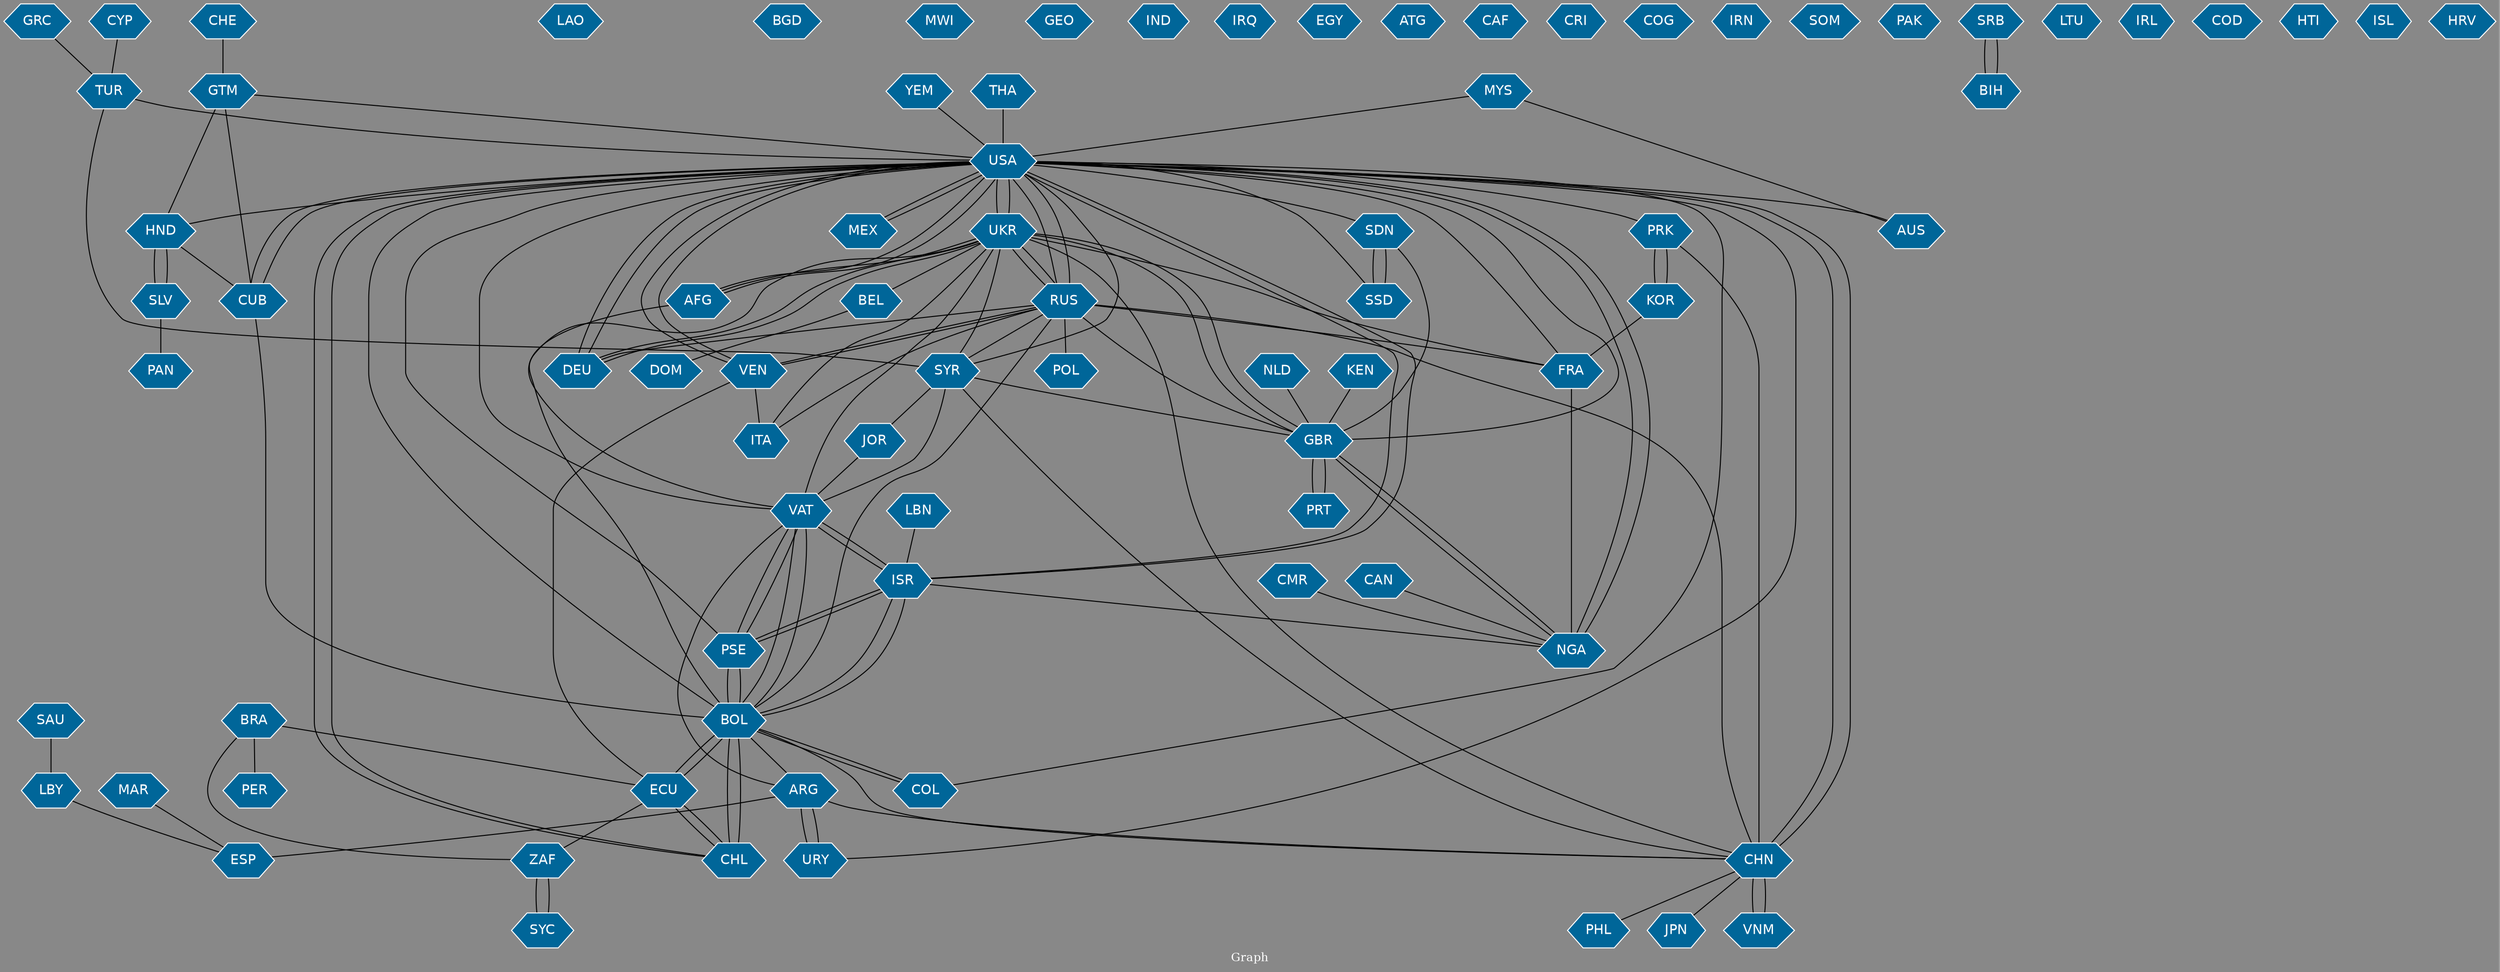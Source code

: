 // Countries together in item graph
graph {
	graph [bgcolor="#888888" fontcolor=white fontsize=12 label="Graph" outputorder=edgesfirst overlap=prism]
	node [color=white fillcolor="#006699" fontcolor=white fontname=Helvetica shape=hexagon style=filled]
	edge [arrowhead=open color=black fontcolor=white fontname=Courier fontsize=12]
		TUR [label=TUR]
		UKR [label=UKR]
		CHN [label=CHN]
		LAO [label=LAO]
		SYR [label=SYR]
		THA [label=THA]
		ITA [label=ITA]
		USA [label=USA]
		JPN [label=JPN]
		ZAF [label=ZAF]
		COL [label=COL]
		VEN [label=VEN]
		RUS [label=RUS]
		JOR [label=JOR]
		VAT [label=VAT]
		ISR [label=ISR]
		BOL [label=BOL]
		PSE [label=PSE]
		VNM [label=VNM]
		ARG [label=ARG]
		CHL [label=CHL]
		PRK [label=PRK]
		PRT [label=PRT]
		GBR [label=GBR]
		KOR [label=KOR]
		ECU [label=ECU]
		BGD [label=BGD]
		NGA [label=NGA]
		MYS [label=MYS]
		AFG [label=AFG]
		MWI [label=MWI]
		URY [label=URY]
		CUB [label=CUB]
		BRA [label=BRA]
		KEN [label=KEN]
		SYC [label=SYC]
		GEO [label=GEO]
		IND [label=IND]
		HND [label=HND]
		SLV [label=SLV]
		PER [label=PER]
		CYP [label=CYP]
		MEX [label=MEX]
		IRQ [label=IRQ]
		EGY [label=EGY]
		FRA [label=FRA]
		GTM [label=GTM]
		ATG [label=ATG]
		PAN [label=PAN]
		ESP [label=ESP]
		SAU [label=SAU]
		CAF [label=CAF]
		DEU [label=DEU]
		CRI [label=CRI]
		COG [label=COG]
		GRC [label=GRC]
		BEL [label=BEL]
		PHL [label=PHL]
		LBY [label=LBY]
		CAN [label=CAN]
		IRN [label=IRN]
		SOM [label=SOM]
		SDN [label=SDN]
		POL [label=POL]
		SSD [label=SSD]
		PAK [label=PAK]
		AUS [label=AUS]
		SRB [label=SRB]
		BIH [label=BIH]
		NLD [label=NLD]
		LBN [label=LBN]
		DOM [label=DOM]
		MAR [label=MAR]
		LTU [label=LTU]
		YEM [label=YEM]
		IRL [label=IRL]
		COD [label=COD]
		HTI [label=HTI]
		CHE [label=CHE]
		ISL [label=ISL]
		HRV [label=HRV]
		CMR [label=CMR]
			UKR -- FRA [weight=1]
			ECU -- CHL [weight=3]
			SYR -- TUR [weight=1]
			VEN -- USA [weight=8]
			ZAF -- SYC [weight=1]
			VAT -- ARG [weight=1]
			PRK -- CHN [weight=2]
			ECU -- ZAF [weight=1]
			BRA -- ECU [weight=1]
			THA -- USA [weight=2]
			USA -- COL [weight=1]
			CYP -- TUR [weight=1]
			MYS -- USA [weight=1]
			BIH -- SRB [weight=1]
			VEN -- ITA [weight=1]
			SDN -- SSD [weight=1]
			MAR -- ESP [weight=2]
			GBR -- PRT [weight=1]
			ARG -- ESP [weight=3]
			AFG -- USA [weight=5]
			SYR -- VAT [weight=2]
			PSE -- VAT [weight=1]
			BRA -- ZAF [weight=1]
			VEN -- RUS [weight=1]
			RUS -- DEU [weight=1]
			USA -- SSD [weight=1]
			VNM -- CHN [weight=1]
			BOL -- ECU [weight=2]
			KOR -- FRA [weight=1]
			ECU -- BOL [weight=2]
			USA -- NGA [weight=4]
			CUB -- BOL [weight=1]
			ITA -- UKR [weight=1]
			TUR -- USA [weight=1]
			ARG -- CHN [weight=1]
			USA -- UKR [weight=12]
			ISR -- NGA [weight=1]
			ARG -- URY [weight=1]
			KOR -- PRK [weight=3]
			USA -- AFG [weight=2]
			CHN -- USA [weight=4]
			BOL -- COL [weight=1]
			GRC -- TUR [weight=1]
			SYC -- ZAF [weight=1]
			GTM -- CUB [weight=1]
			BEL -- DOM [weight=1]
			RUS -- SYR [weight=1]
			ISR -- VAT [weight=4]
			USA -- SYR [weight=1]
			VAT -- USA [weight=1]
			RUS -- POL [weight=1]
			CHN -- JPN [weight=1]
			UKR -- USA [weight=15]
			USA -- RUS [weight=8]
			PSE -- ISR [weight=5]
			ISR -- USA [weight=3]
			USA -- HND [weight=1]
			BOL -- PSE [weight=3]
			DEU -- USA [weight=2]
			PSE -- BOL [weight=2]
			VAT -- ISR [weight=3]
			BOL -- VAT [weight=2]
			NGA -- GBR [weight=1]
			URY -- ARG [weight=1]
			UKR -- VAT [weight=1]
			CMR -- NGA [weight=1]
			KEN -- GBR [weight=1]
			ISR -- PSE [weight=3]
			VAT -- BOL [weight=4]
			CHE -- GTM [weight=1]
			MYS -- AUS [weight=1]
			CUB -- USA [weight=2]
			USA -- CHL [weight=2]
			BOL -- CHN [weight=1]
			DEU -- UKR [weight=4]
			SLV -- HND [weight=1]
			SYR -- JOR [weight=1]
			NGA -- USA [weight=2]
			BOL -- ISR [weight=1]
			SYR -- UKR [weight=1]
			UKR -- GBR [weight=2]
			MEX -- USA [weight=2]
			NLD -- GBR [weight=1]
			VEN -- ECU [weight=2]
			USA -- MEX [weight=1]
			CHN -- PHL [weight=2]
			PRK -- KOR [weight=1]
			RUS -- UKR [weight=23]
			CHN -- VNM [weight=4]
			RUS -- BOL [weight=1]
			AFG -- VAT [weight=1]
			USA -- PSE [weight=1]
			GTM -- USA [weight=2]
			CHL -- BOL [weight=8]
			COL -- BOL [weight=2]
			SLV -- PAN [weight=1]
			USA -- BOL [weight=1]
			SDN -- GBR [weight=1]
			USA -- DEU [weight=2]
			USA -- SDN [weight=1]
			USA -- PRK [weight=1]
			BOL -- UKR [weight=1]
			USA -- ISR [weight=2]
			USA -- AUS [weight=1]
			UKR -- DEU [weight=2]
			UKR -- RUS [weight=18]
			RUS -- VEN [weight=1]
			JOR -- VAT [weight=1]
			CHL -- USA [weight=3]
			SRB -- BIH [weight=1]
			HND -- CUB [weight=1]
			RUS -- FRA [weight=1]
			HND -- SLV [weight=1]
			BRA -- PER [weight=1]
			UKR -- CHN [weight=1]
			GTM -- HND [weight=1]
			PRT -- GBR [weight=1]
			CHL -- ECU [weight=3]
			CAN -- NGA [weight=1]
			LBY -- ESP [weight=1]
			GBR -- UKR [weight=1]
			BOL -- ARG [weight=1]
			VAT -- PSE [weight=4]
			YEM -- USA [weight=1]
			ISR -- BOL [weight=5]
			RUS -- USA [weight=11]
			SAU -- LBY [weight=1]
			USA -- CUB [weight=3]
			UKR -- BEL [weight=1]
			USA -- VEN [weight=8]
			RUS -- GBR [weight=1]
			GBR -- NGA [weight=2]
			FRA -- NGA [weight=1]
			SYR -- CHN [weight=1]
			USA -- CHN [weight=3]
			BOL -- CHL [weight=8]
			USA -- URY [weight=1]
			LBN -- ISR [weight=1]
			SYR -- GBR [weight=1]
			SSD -- SDN [weight=2]
			USA -- GBR [weight=1]
			USA -- FRA [weight=1]
			RUS -- CHN [weight=2]
			RUS -- ITA [weight=1]
			UKR -- AFG [weight=1]
}